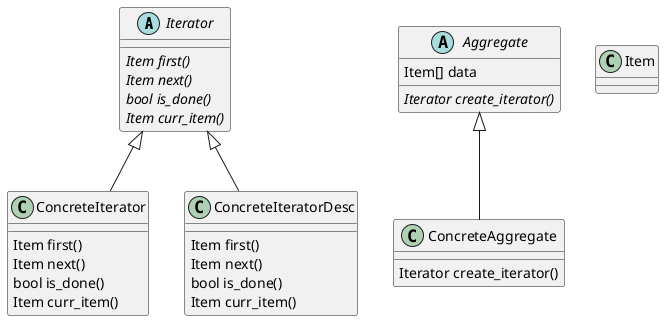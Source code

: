 @startuml
'https://plantuml.com/class-diagram

abstract class Iterator
abstract class Aggregate
class Item

Iterator <|-- ConcreteIterator
Iterator <|-- ConcreteIteratorDesc
Aggregate <|-- ConcreteAggregate

abstract class Iterator{
    {abstract} Item first()
    {abstract} Item next()
    {abstract} bool is_done()
    {abstract} Item curr_item()
}

abstract class Aggregate{
    Item[] data
    {abstract} Iterator create_iterator()
}

class ConcreteIterator {
    Item first()
    Item next()
    bool is_done()
    Item curr_item()
}

class ConcreteIteratorDesc {
    Item first()
    Item next()
    bool is_done()
    Item curr_item()
}

class ConcreteAggregate {
    Iterator create_iterator()
}




@enduml